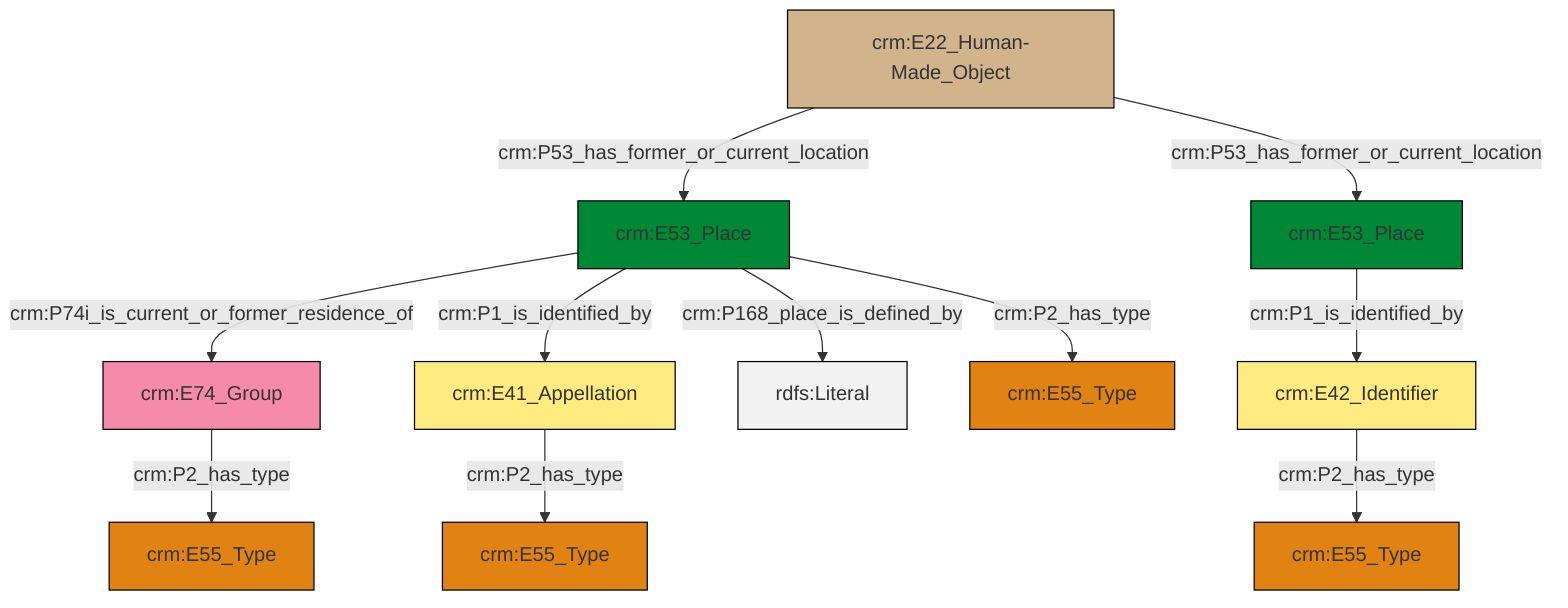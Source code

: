 graph TD
classDef Literal fill:#f2f2f2,stroke:#000000;
classDef CRM_Entity fill:#FFFFFF,stroke:#000000;
classDef Temporal_Entity fill:#00C9E6, stroke:#000000;
classDef Type fill:#E18312, stroke:#000000;
classDef Time-Span fill:#2C9C91, stroke:#000000;
classDef Appellation fill:#FFEB7F, stroke:#000000;
classDef Place fill:#008836, stroke:#000000;
classDef Persistent_Item fill:#B266B2, stroke:#000000;
classDef Conceptual_Object fill:#FFD700, stroke:#000000;
classDef Physical_Thing fill:#D2B48C, stroke:#000000;
classDef Actor fill:#f58aad, stroke:#000000;
classDef PC_Classes fill:#4ce600, stroke:#000000;
classDef Multi fill:#cccccc,stroke:#000000;

0["crm:E41_Appellation"]:::Appellation -->|crm:P2_has_type| 1["crm:E55_Type"]:::Type
2["crm:E42_Identifier"]:::Appellation -->|crm:P2_has_type| 3["crm:E55_Type"]:::Type
4["crm:E22_Human-Made_Object"]:::Physical_Thing -->|crm:P53_has_former_or_current_location| 6["crm:E53_Place"]:::Place
6["crm:E53_Place"]:::Place -->|crm:P168_place_is_defined_by| 8[rdfs:Literal]:::Literal
6["crm:E53_Place"]:::Place -->|crm:P2_has_type| 11["crm:E55_Type"]:::Type
6["crm:E53_Place"]:::Place -->|crm:P74i_is_current_or_former_residence_of| 12["crm:E74_Group"]:::Actor
4["crm:E22_Human-Made_Object"]:::Physical_Thing -->|crm:P53_has_former_or_current_location| 14["crm:E53_Place"]:::Place
14["crm:E53_Place"]:::Place -->|crm:P1_is_identified_by| 2["crm:E42_Identifier"]:::Appellation
12["crm:E74_Group"]:::Actor -->|crm:P2_has_type| 15["crm:E55_Type"]:::Type
6["crm:E53_Place"]:::Place -->|crm:P1_is_identified_by| 0["crm:E41_Appellation"]:::Appellation